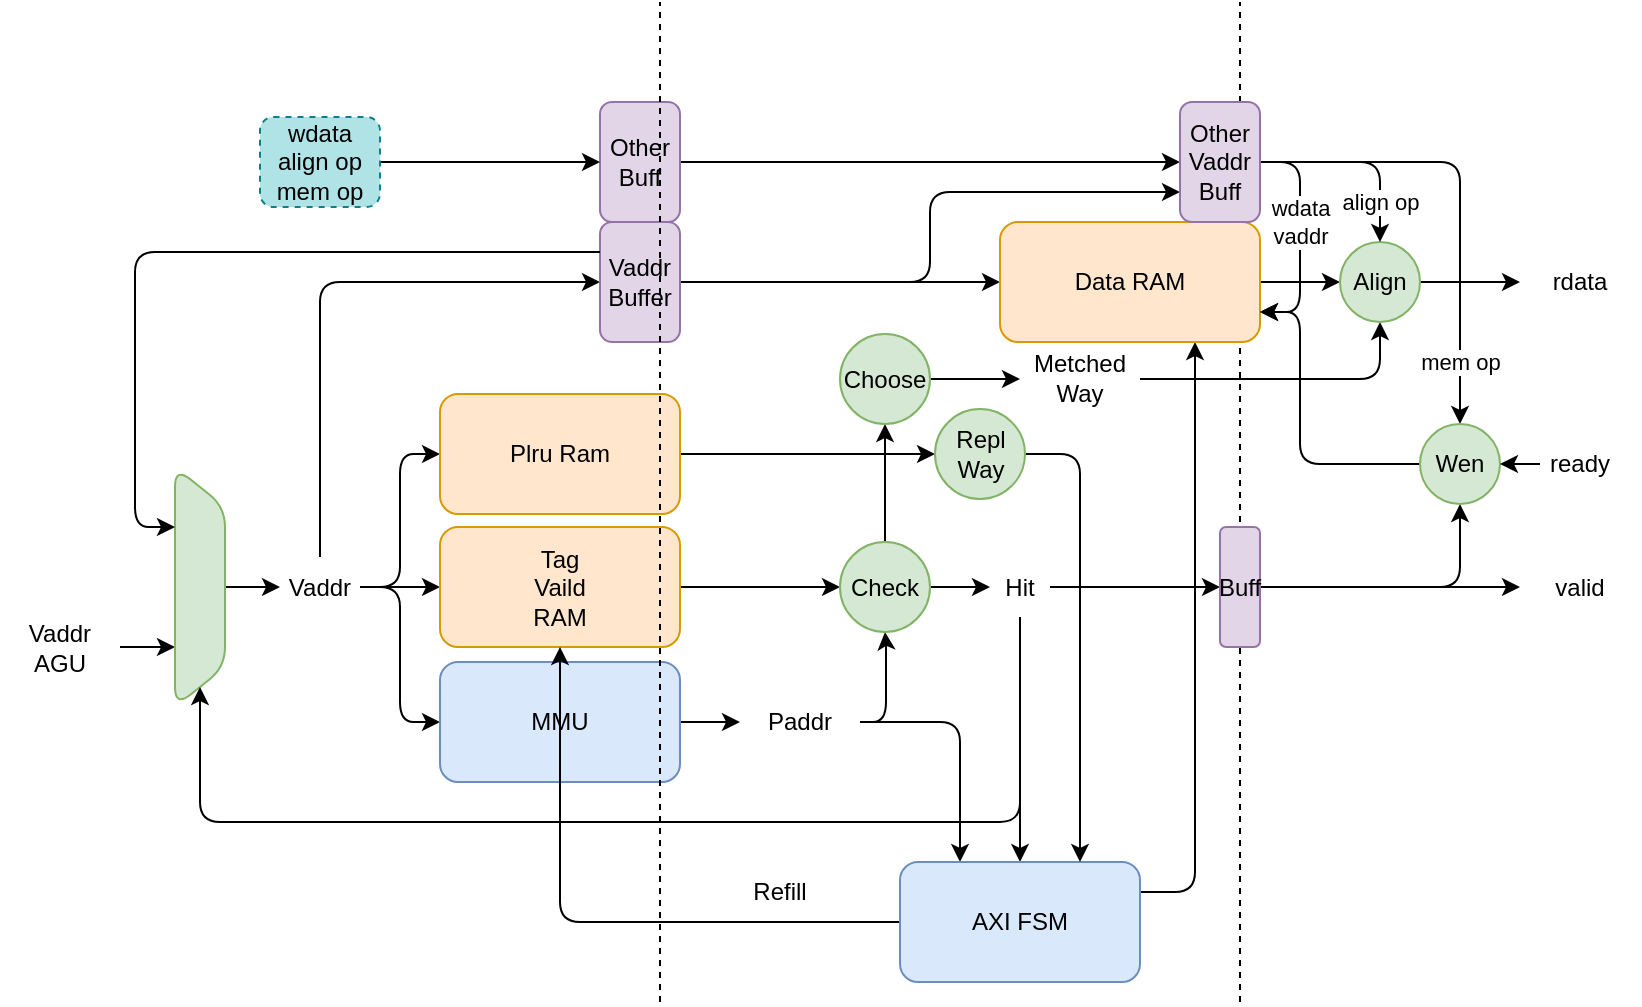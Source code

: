 <mxfile version="24.1.0" type="device">
  <diagram name="第 1 页" id="VjtNezPGuycp3r7USpgm">
    <mxGraphModel dx="1302" dy="764" grid="1" gridSize="10" guides="1" tooltips="1" connect="1" arrows="1" fold="1" page="1" pageScale="1" pageWidth="827" pageHeight="1169" math="0" shadow="0">
      <root>
        <mxCell id="0" />
        <mxCell id="1" parent="0" />
        <mxCell id="yzlKB35T4qMyLGQvj3vr-58" style="edgeStyle=orthogonalEdgeStyle;rounded=1;orthogonalLoop=1;jettySize=auto;html=1;exitX=1;exitY=0.5;exitDx=0;exitDy=0;entryX=0;entryY=0.5;entryDx=0;entryDy=0;" edge="1" parent="1" source="yzlKB35T4qMyLGQvj3vr-63" target="yzlKB35T4qMyLGQvj3vr-65">
          <mxGeometry relative="1" as="geometry">
            <mxPoint x="190" y="550" as="targetPoint" />
          </mxGeometry>
        </mxCell>
        <mxCell id="yzlKB35T4qMyLGQvj3vr-59" style="edgeStyle=orthogonalEdgeStyle;rounded=1;orthogonalLoop=1;jettySize=auto;html=1;exitX=1;exitY=0.5;exitDx=0;exitDy=0;entryX=0;entryY=0.5;entryDx=0;entryDy=0;" edge="1" parent="1" source="yzlKB35T4qMyLGQvj3vr-63" target="yzlKB35T4qMyLGQvj3vr-69">
          <mxGeometry relative="1" as="geometry">
            <mxPoint x="190" y="270" as="targetPoint" />
          </mxGeometry>
        </mxCell>
        <mxCell id="yzlKB35T4qMyLGQvj3vr-61" style="edgeStyle=orthogonalEdgeStyle;rounded=1;orthogonalLoop=1;jettySize=auto;html=1;exitX=0.5;exitY=0;exitDx=0;exitDy=0;entryX=0;entryY=0.5;entryDx=0;entryDy=0;" edge="1" parent="1" source="yzlKB35T4qMyLGQvj3vr-63" target="yzlKB35T4qMyLGQvj3vr-91">
          <mxGeometry relative="1" as="geometry" />
        </mxCell>
        <mxCell id="yzlKB35T4qMyLGQvj3vr-62" style="edgeStyle=orthogonalEdgeStyle;rounded=1;orthogonalLoop=1;jettySize=auto;html=1;exitX=1;exitY=0.5;exitDx=0;exitDy=0;entryX=0;entryY=0.5;entryDx=0;entryDy=0;" edge="1" parent="1" source="yzlKB35T4qMyLGQvj3vr-63" target="yzlKB35T4qMyLGQvj3vr-106">
          <mxGeometry relative="1" as="geometry">
            <mxPoint x="210" y="360.0" as="targetPoint" />
          </mxGeometry>
        </mxCell>
        <mxCell id="yzlKB35T4qMyLGQvj3vr-63" value="Vaddr" style="text;html=1;align=center;verticalAlign=middle;whiteSpace=wrap;rounded=1;" vertex="1" parent="1">
          <mxGeometry x="140" y="417.5" width="40" height="30" as="geometry" />
        </mxCell>
        <mxCell id="yzlKB35T4qMyLGQvj3vr-64" style="edgeStyle=orthogonalEdgeStyle;rounded=1;orthogonalLoop=1;jettySize=auto;html=1;exitX=1;exitY=0.5;exitDx=0;exitDy=0;" edge="1" parent="1" source="yzlKB35T4qMyLGQvj3vr-65" target="yzlKB35T4qMyLGQvj3vr-74">
          <mxGeometry relative="1" as="geometry">
            <mxPoint x="395" y="500" as="targetPoint" />
          </mxGeometry>
        </mxCell>
        <mxCell id="yzlKB35T4qMyLGQvj3vr-65" value="MMU" style="rounded=1;whiteSpace=wrap;html=1;fillColor=#dae8fc;strokeColor=#6c8ebf;" vertex="1" parent="1">
          <mxGeometry x="220" y="470" width="120" height="60" as="geometry" />
        </mxCell>
        <mxCell id="yzlKB35T4qMyLGQvj3vr-68" style="edgeStyle=orthogonalEdgeStyle;rounded=1;orthogonalLoop=1;jettySize=auto;html=1;exitX=1;exitY=0.5;exitDx=0;exitDy=0;" edge="1" parent="1" source="yzlKB35T4qMyLGQvj3vr-69" target="yzlKB35T4qMyLGQvj3vr-78">
          <mxGeometry relative="1" as="geometry">
            <mxPoint x="400" y="432.5" as="targetPoint" />
          </mxGeometry>
        </mxCell>
        <mxCell id="yzlKB35T4qMyLGQvj3vr-69" value="Tag&lt;div&gt;Vaild&lt;/div&gt;&lt;div&gt;RAM&lt;/div&gt;" style="rounded=1;whiteSpace=wrap;html=1;fillColor=#ffe6cc;strokeColor=#d79b00;" vertex="1" parent="1">
          <mxGeometry x="220" y="402.5" width="120" height="60" as="geometry" />
        </mxCell>
        <mxCell id="yzlKB35T4qMyLGQvj3vr-70" style="edgeStyle=orthogonalEdgeStyle;rounded=1;orthogonalLoop=1;jettySize=auto;html=1;exitX=0.5;exitY=0;exitDx=0;exitDy=0;entryX=0;entryY=0.5;entryDx=0;entryDy=0;" edge="1" parent="1" source="yzlKB35T4qMyLGQvj3vr-71" target="yzlKB35T4qMyLGQvj3vr-63">
          <mxGeometry relative="1" as="geometry" />
        </mxCell>
        <mxCell id="yzlKB35T4qMyLGQvj3vr-141" style="edgeStyle=orthogonalEdgeStyle;rounded=1;orthogonalLoop=1;jettySize=auto;html=1;exitX=0.75;exitY=1;exitDx=0;exitDy=0;startArrow=classic;startFill=1;endArrow=none;endFill=0;" edge="1" parent="1" source="yzlKB35T4qMyLGQvj3vr-71" target="yzlKB35T4qMyLGQvj3vr-142">
          <mxGeometry relative="1" as="geometry">
            <mxPoint x="60" y="462.6" as="targetPoint" />
          </mxGeometry>
        </mxCell>
        <mxCell id="yzlKB35T4qMyLGQvj3vr-71" value="" style="shape=trapezoid;perimeter=trapezoidPerimeter;whiteSpace=wrap;html=1;fixedSize=1;rotation=90;rounded=1;fillColor=#d5e8d4;strokeColor=#82b366;" vertex="1" parent="1">
          <mxGeometry x="40" y="420" width="120" height="25" as="geometry" />
        </mxCell>
        <mxCell id="yzlKB35T4qMyLGQvj3vr-72" style="edgeStyle=orthogonalEdgeStyle;rounded=1;orthogonalLoop=1;jettySize=auto;html=1;exitX=1;exitY=0.5;exitDx=0;exitDy=0;entryX=0.5;entryY=1;entryDx=0;entryDy=0;" edge="1" parent="1" source="yzlKB35T4qMyLGQvj3vr-74" target="yzlKB35T4qMyLGQvj3vr-78">
          <mxGeometry relative="1" as="geometry">
            <Array as="points">
              <mxPoint x="443" y="500" />
              <mxPoint x="443" y="461" />
            </Array>
          </mxGeometry>
        </mxCell>
        <mxCell id="yzlKB35T4qMyLGQvj3vr-73" style="edgeStyle=orthogonalEdgeStyle;rounded=1;orthogonalLoop=1;jettySize=auto;html=1;exitX=1;exitY=0.5;exitDx=0;exitDy=0;entryX=0.25;entryY=0;entryDx=0;entryDy=0;" edge="1" parent="1" source="yzlKB35T4qMyLGQvj3vr-74" target="yzlKB35T4qMyLGQvj3vr-101">
          <mxGeometry relative="1" as="geometry" />
        </mxCell>
        <mxCell id="yzlKB35T4qMyLGQvj3vr-74" value="Paddr" style="text;html=1;align=center;verticalAlign=middle;whiteSpace=wrap;rounded=1;" vertex="1" parent="1">
          <mxGeometry x="370" y="485" width="60" height="30" as="geometry" />
        </mxCell>
        <mxCell id="yzlKB35T4qMyLGQvj3vr-75" style="edgeStyle=orthogonalEdgeStyle;rounded=1;orthogonalLoop=1;jettySize=auto;html=1;exitX=1;exitY=0.5;exitDx=0;exitDy=0;" edge="1" parent="1" source="yzlKB35T4qMyLGQvj3vr-78" target="yzlKB35T4qMyLGQvj3vr-82">
          <mxGeometry relative="1" as="geometry">
            <mxPoint x="490.0" y="432.397" as="targetPoint" />
          </mxGeometry>
        </mxCell>
        <mxCell id="yzlKB35T4qMyLGQvj3vr-173" style="edgeStyle=orthogonalEdgeStyle;rounded=1;orthogonalLoop=1;jettySize=auto;html=1;exitX=0.5;exitY=0;exitDx=0;exitDy=0;entryX=0.5;entryY=1;entryDx=0;entryDy=0;" edge="1" parent="1" source="yzlKB35T4qMyLGQvj3vr-78" target="yzlKB35T4qMyLGQvj3vr-96">
          <mxGeometry relative="1" as="geometry" />
        </mxCell>
        <mxCell id="yzlKB35T4qMyLGQvj3vr-78" value="Check" style="ellipse;whiteSpace=wrap;html=1;aspect=fixed;rounded=1;fillColor=#d5e8d4;strokeColor=#82b366;" vertex="1" parent="1">
          <mxGeometry x="420" y="410" width="45" height="45" as="geometry" />
        </mxCell>
        <mxCell id="yzlKB35T4qMyLGQvj3vr-79" style="edgeStyle=orthogonalEdgeStyle;rounded=1;orthogonalLoop=1;jettySize=auto;html=1;exitX=0.5;exitY=1;exitDx=0;exitDy=0;entryX=1;entryY=0.5;entryDx=0;entryDy=0;" edge="1" parent="1" source="yzlKB35T4qMyLGQvj3vr-82" target="yzlKB35T4qMyLGQvj3vr-71">
          <mxGeometry relative="1" as="geometry">
            <Array as="points">
              <mxPoint x="510" y="550" />
              <mxPoint x="100" y="550" />
            </Array>
          </mxGeometry>
        </mxCell>
        <mxCell id="yzlKB35T4qMyLGQvj3vr-80" style="edgeStyle=orthogonalEdgeStyle;rounded=1;orthogonalLoop=1;jettySize=auto;html=1;exitX=1;exitY=0.5;exitDx=0;exitDy=0;" edge="1" parent="1" source="yzlKB35T4qMyLGQvj3vr-82" target="yzlKB35T4qMyLGQvj3vr-135">
          <mxGeometry relative="1" as="geometry">
            <mxPoint x="595.0" y="432.5" as="targetPoint" />
          </mxGeometry>
        </mxCell>
        <mxCell id="yzlKB35T4qMyLGQvj3vr-81" style="edgeStyle=orthogonalEdgeStyle;rounded=1;orthogonalLoop=1;jettySize=auto;html=1;exitX=0.5;exitY=1;exitDx=0;exitDy=0;entryX=0.5;entryY=0;entryDx=0;entryDy=0;" edge="1" parent="1" source="yzlKB35T4qMyLGQvj3vr-82" target="yzlKB35T4qMyLGQvj3vr-101">
          <mxGeometry relative="1" as="geometry" />
        </mxCell>
        <mxCell id="yzlKB35T4qMyLGQvj3vr-82" value="Hit" style="text;html=1;align=center;verticalAlign=middle;whiteSpace=wrap;rounded=1;" vertex="1" parent="1">
          <mxGeometry x="495" y="417.5" width="30" height="30" as="geometry" />
        </mxCell>
        <mxCell id="yzlKB35T4qMyLGQvj3vr-130" style="edgeStyle=orthogonalEdgeStyle;rounded=1;orthogonalLoop=1;jettySize=auto;html=1;exitX=1;exitY=0.5;exitDx=0;exitDy=0;" edge="1" parent="1" source="yzlKB35T4qMyLGQvj3vr-91" target="yzlKB35T4qMyLGQvj3vr-131">
          <mxGeometry relative="1" as="geometry">
            <mxPoint x="580.0" y="280.167" as="targetPoint" />
          </mxGeometry>
        </mxCell>
        <mxCell id="yzlKB35T4qMyLGQvj3vr-178" style="edgeStyle=orthogonalEdgeStyle;rounded=1;orthogonalLoop=1;jettySize=auto;html=1;exitX=1;exitY=0.5;exitDx=0;exitDy=0;entryX=0;entryY=0.75;entryDx=0;entryDy=0;" edge="1" parent="1" source="yzlKB35T4qMyLGQvj3vr-91" target="yzlKB35T4qMyLGQvj3vr-151">
          <mxGeometry relative="1" as="geometry" />
        </mxCell>
        <mxCell id="yzlKB35T4qMyLGQvj3vr-91" value="Vaddr Buffer" style="rounded=1;whiteSpace=wrap;html=1;fillColor=#e1d5e7;strokeColor=#9673a6;" vertex="1" parent="1">
          <mxGeometry x="300" y="250" width="40" height="60" as="geometry" />
        </mxCell>
        <mxCell id="yzlKB35T4qMyLGQvj3vr-92" style="edgeStyle=orthogonalEdgeStyle;rounded=1;orthogonalLoop=1;jettySize=auto;html=1;exitX=0;exitY=0.25;exitDx=0;exitDy=0;entryX=0.25;entryY=1;entryDx=0;entryDy=0;" edge="1" parent="1" source="yzlKB35T4qMyLGQvj3vr-91" target="yzlKB35T4qMyLGQvj3vr-71">
          <mxGeometry relative="1" as="geometry" />
        </mxCell>
        <mxCell id="yzlKB35T4qMyLGQvj3vr-125" style="edgeStyle=orthogonalEdgeStyle;rounded=1;orthogonalLoop=1;jettySize=auto;html=1;exitX=1;exitY=0.5;exitDx=0;exitDy=0;" edge="1" parent="1" source="yzlKB35T4qMyLGQvj3vr-96" target="yzlKB35T4qMyLGQvj3vr-126">
          <mxGeometry relative="1" as="geometry">
            <mxPoint x="620.0" y="313.667" as="targetPoint" />
          </mxGeometry>
        </mxCell>
        <mxCell id="yzlKB35T4qMyLGQvj3vr-96" value="&lt;div&gt;&lt;span style=&quot;background-color: initial;&quot;&gt;Choose&lt;/span&gt;&lt;/div&gt;" style="ellipse;whiteSpace=wrap;html=1;aspect=fixed;rounded=1;fillColor=#d5e8d4;strokeColor=#82b366;" vertex="1" parent="1">
          <mxGeometry x="420" y="306" width="45" height="45" as="geometry" />
        </mxCell>
        <mxCell id="yzlKB35T4qMyLGQvj3vr-137" style="edgeStyle=orthogonalEdgeStyle;rounded=1;orthogonalLoop=1;jettySize=auto;html=1;exitX=1;exitY=0.25;exitDx=0;exitDy=0;entryX=0.75;entryY=1;entryDx=0;entryDy=0;" edge="1" parent="1" source="yzlKB35T4qMyLGQvj3vr-101" target="yzlKB35T4qMyLGQvj3vr-131">
          <mxGeometry relative="1" as="geometry" />
        </mxCell>
        <mxCell id="yzlKB35T4qMyLGQvj3vr-149" style="edgeStyle=orthogonalEdgeStyle;rounded=1;orthogonalLoop=1;jettySize=auto;html=1;exitX=0;exitY=0.5;exitDx=0;exitDy=0;entryX=0.5;entryY=1;entryDx=0;entryDy=0;" edge="1" parent="1" source="yzlKB35T4qMyLGQvj3vr-101" target="yzlKB35T4qMyLGQvj3vr-69">
          <mxGeometry relative="1" as="geometry" />
        </mxCell>
        <mxCell id="yzlKB35T4qMyLGQvj3vr-101" value="AXI FSM" style="rounded=1;whiteSpace=wrap;html=1;fillColor=#dae8fc;strokeColor=#6c8ebf;" vertex="1" parent="1">
          <mxGeometry x="450.004" y="570" width="120" height="60" as="geometry" />
        </mxCell>
        <mxCell id="yzlKB35T4qMyLGQvj3vr-102" value="Refill" style="text;html=1;align=center;verticalAlign=middle;whiteSpace=wrap;rounded=1;" vertex="1" parent="1">
          <mxGeometry x="360" y="570" width="60" height="30" as="geometry" />
        </mxCell>
        <mxCell id="yzlKB35T4qMyLGQvj3vr-104" style="edgeStyle=orthogonalEdgeStyle;rounded=1;orthogonalLoop=1;jettySize=auto;html=1;exitX=1;exitY=0.5;exitDx=0;exitDy=0;entryX=0;entryY=0.5;entryDx=0;entryDy=0;" edge="1" parent="1" source="yzlKB35T4qMyLGQvj3vr-106" target="yzlKB35T4qMyLGQvj3vr-108">
          <mxGeometry relative="1" as="geometry" />
        </mxCell>
        <mxCell id="yzlKB35T4qMyLGQvj3vr-106" value="Plru Ram" style="rounded=1;whiteSpace=wrap;html=1;fillColor=#ffe6cc;strokeColor=#d79b00;" vertex="1" parent="1">
          <mxGeometry x="220" y="336" width="120" height="60" as="geometry" />
        </mxCell>
        <mxCell id="yzlKB35T4qMyLGQvj3vr-107" style="edgeStyle=orthogonalEdgeStyle;rounded=1;orthogonalLoop=1;jettySize=auto;html=1;exitX=1;exitY=0.5;exitDx=0;exitDy=0;entryX=0.75;entryY=0;entryDx=0;entryDy=0;" edge="1" parent="1" source="yzlKB35T4qMyLGQvj3vr-108" target="yzlKB35T4qMyLGQvj3vr-101">
          <mxGeometry relative="1" as="geometry" />
        </mxCell>
        <mxCell id="yzlKB35T4qMyLGQvj3vr-108" value="Repl&lt;div&gt;Way&lt;/div&gt;" style="ellipse;whiteSpace=wrap;html=1;aspect=fixed;rounded=1;fillColor=#d5e8d4;strokeColor=#82b366;" vertex="1" parent="1">
          <mxGeometry x="467.5" y="343.5" width="45" height="45" as="geometry" />
        </mxCell>
        <mxCell id="yzlKB35T4qMyLGQvj3vr-145" style="edgeStyle=orthogonalEdgeStyle;rounded=1;orthogonalLoop=1;jettySize=auto;html=1;exitX=1;exitY=0.5;exitDx=0;exitDy=0;entryX=0.5;entryY=1;entryDx=0;entryDy=0;" edge="1" parent="1" source="yzlKB35T4qMyLGQvj3vr-126" target="yzlKB35T4qMyLGQvj3vr-144">
          <mxGeometry relative="1" as="geometry" />
        </mxCell>
        <mxCell id="yzlKB35T4qMyLGQvj3vr-126" value="Metched Way" style="text;html=1;align=center;verticalAlign=middle;whiteSpace=wrap;rounded=1;" vertex="1" parent="1">
          <mxGeometry x="510.0" y="313.497" width="60" height="30" as="geometry" />
        </mxCell>
        <mxCell id="yzlKB35T4qMyLGQvj3vr-127" value="" style="endArrow=none;dashed=1;html=1;rounded=1;" edge="1" parent="1">
          <mxGeometry width="50" height="50" relative="1" as="geometry">
            <mxPoint x="620" y="640" as="sourcePoint" />
            <mxPoint x="620" y="140" as="targetPoint" />
          </mxGeometry>
        </mxCell>
        <mxCell id="yzlKB35T4qMyLGQvj3vr-143" style="edgeStyle=orthogonalEdgeStyle;rounded=1;orthogonalLoop=1;jettySize=auto;html=1;exitX=1;exitY=0.5;exitDx=0;exitDy=0;" edge="1" parent="1" source="yzlKB35T4qMyLGQvj3vr-131" target="yzlKB35T4qMyLGQvj3vr-144">
          <mxGeometry relative="1" as="geometry">
            <mxPoint x="670" y="280" as="targetPoint" />
          </mxGeometry>
        </mxCell>
        <mxCell id="yzlKB35T4qMyLGQvj3vr-131" value="Data RAM" style="rounded=1;whiteSpace=wrap;html=1;fillColor=#ffe6cc;strokeColor=#d79b00;" vertex="1" parent="1">
          <mxGeometry x="500" y="250" width="130" height="60" as="geometry" />
        </mxCell>
        <mxCell id="yzlKB35T4qMyLGQvj3vr-158" style="edgeStyle=orthogonalEdgeStyle;rounded=1;orthogonalLoop=1;jettySize=auto;html=1;exitX=1;exitY=0.5;exitDx=0;exitDy=0;" edge="1" parent="1" source="yzlKB35T4qMyLGQvj3vr-135" target="yzlKB35T4qMyLGQvj3vr-170">
          <mxGeometry relative="1" as="geometry">
            <mxPoint x="760" y="432.524" as="targetPoint" />
          </mxGeometry>
        </mxCell>
        <mxCell id="yzlKB35T4qMyLGQvj3vr-163" style="edgeStyle=orthogonalEdgeStyle;rounded=1;orthogonalLoop=1;jettySize=auto;html=1;exitX=1;exitY=0.5;exitDx=0;exitDy=0;entryX=0.5;entryY=1;entryDx=0;entryDy=0;" edge="1" parent="1" source="yzlKB35T4qMyLGQvj3vr-135" target="yzlKB35T4qMyLGQvj3vr-160">
          <mxGeometry relative="1" as="geometry" />
        </mxCell>
        <mxCell id="yzlKB35T4qMyLGQvj3vr-135" value="Buff" style="rounded=1;whiteSpace=wrap;html=1;fillColor=#e1d5e7;strokeColor=#9673a6;" vertex="1" parent="1">
          <mxGeometry x="610" y="402.5" width="20" height="60" as="geometry" />
        </mxCell>
        <mxCell id="yzlKB35T4qMyLGQvj3vr-142" value="Vaddr&lt;div&gt;AGU&lt;/div&gt;" style="text;html=1;align=center;verticalAlign=middle;whiteSpace=wrap;rounded=1;" vertex="1" parent="1">
          <mxGeometry y="447.5" width="60" height="30" as="geometry" />
        </mxCell>
        <mxCell id="yzlKB35T4qMyLGQvj3vr-146" style="edgeStyle=orthogonalEdgeStyle;rounded=1;orthogonalLoop=1;jettySize=auto;html=1;exitX=1;exitY=0.5;exitDx=0;exitDy=0;" edge="1" parent="1" source="yzlKB35T4qMyLGQvj3vr-144" target="yzlKB35T4qMyLGQvj3vr-169">
          <mxGeometry relative="1" as="geometry">
            <mxPoint x="760" y="280" as="targetPoint" />
          </mxGeometry>
        </mxCell>
        <mxCell id="yzlKB35T4qMyLGQvj3vr-144" value="Align" style="ellipse;whiteSpace=wrap;html=1;aspect=fixed;fillColor=#d5e8d4;strokeColor=#82b366;rounded=1;" vertex="1" parent="1">
          <mxGeometry x="670" y="260" width="40" height="40" as="geometry" />
        </mxCell>
        <mxCell id="yzlKB35T4qMyLGQvj3vr-154" style="edgeStyle=orthogonalEdgeStyle;rounded=1;orthogonalLoop=1;jettySize=auto;html=1;exitX=1;exitY=0.5;exitDx=0;exitDy=0;entryX=0;entryY=0.5;entryDx=0;entryDy=0;" edge="1" parent="1" source="yzlKB35T4qMyLGQvj3vr-150" target="yzlKB35T4qMyLGQvj3vr-151">
          <mxGeometry relative="1" as="geometry" />
        </mxCell>
        <mxCell id="yzlKB35T4qMyLGQvj3vr-150" value="Other&lt;div&gt;Buff&lt;/div&gt;" style="rounded=1;whiteSpace=wrap;html=1;fillColor=#e1d5e7;strokeColor=#9673a6;" vertex="1" parent="1">
          <mxGeometry x="300" y="190" width="40" height="60" as="geometry" />
        </mxCell>
        <mxCell id="yzlKB35T4qMyLGQvj3vr-156" value="align op" style="edgeStyle=orthogonalEdgeStyle;rounded=1;orthogonalLoop=1;jettySize=auto;html=1;exitX=1;exitY=0.5;exitDx=0;exitDy=0;entryX=0.5;entryY=0;entryDx=0;entryDy=0;" edge="1" parent="1" source="yzlKB35T4qMyLGQvj3vr-151" target="yzlKB35T4qMyLGQvj3vr-144">
          <mxGeometry x="0.6" relative="1" as="geometry">
            <mxPoint as="offset" />
          </mxGeometry>
        </mxCell>
        <mxCell id="yzlKB35T4qMyLGQvj3vr-162" value="mem op" style="edgeStyle=orthogonalEdgeStyle;rounded=1;orthogonalLoop=1;jettySize=auto;html=1;exitX=1;exitY=0.5;exitDx=0;exitDy=0;" edge="1" parent="1" source="yzlKB35T4qMyLGQvj3vr-151" target="yzlKB35T4qMyLGQvj3vr-160">
          <mxGeometry x="0.732" relative="1" as="geometry">
            <mxPoint as="offset" />
          </mxGeometry>
        </mxCell>
        <mxCell id="yzlKB35T4qMyLGQvj3vr-168" value="wdata&lt;div&gt;vaddr&lt;/div&gt;" style="edgeStyle=orthogonalEdgeStyle;rounded=1;orthogonalLoop=1;jettySize=auto;html=1;exitX=1;exitY=0.5;exitDx=0;exitDy=0;entryX=1;entryY=0.75;entryDx=0;entryDy=0;" edge="1" parent="1" source="yzlKB35T4qMyLGQvj3vr-151" target="yzlKB35T4qMyLGQvj3vr-131">
          <mxGeometry x="-0.131" relative="1" as="geometry">
            <mxPoint as="offset" />
          </mxGeometry>
        </mxCell>
        <mxCell id="yzlKB35T4qMyLGQvj3vr-151" value="Other&lt;div&gt;Vaddr&lt;br&gt;&lt;div&gt;Buff&lt;/div&gt;&lt;/div&gt;" style="rounded=1;whiteSpace=wrap;html=1;fillColor=#e1d5e7;strokeColor=#9673a6;" vertex="1" parent="1">
          <mxGeometry x="590" y="190" width="40" height="60" as="geometry" />
        </mxCell>
        <mxCell id="yzlKB35T4qMyLGQvj3vr-153" style="edgeStyle=orthogonalEdgeStyle;rounded=1;orthogonalLoop=1;jettySize=auto;html=1;exitX=1;exitY=0.5;exitDx=0;exitDy=0;entryX=0;entryY=0.5;entryDx=0;entryDy=0;" edge="1" parent="1" source="yzlKB35T4qMyLGQvj3vr-152" target="yzlKB35T4qMyLGQvj3vr-150">
          <mxGeometry relative="1" as="geometry" />
        </mxCell>
        <mxCell id="yzlKB35T4qMyLGQvj3vr-152" value="wdata&lt;div&gt;align op&lt;/div&gt;&lt;div&gt;mem op&lt;/div&gt;" style="text;html=1;align=center;verticalAlign=middle;whiteSpace=wrap;rounded=1;strokeColor=#0e8088;dashed=1;fillColor=#b0e3e6;" vertex="1" parent="1">
          <mxGeometry x="130" y="197.5" width="60" height="45" as="geometry" />
        </mxCell>
        <mxCell id="yzlKB35T4qMyLGQvj3vr-165" style="edgeStyle=orthogonalEdgeStyle;rounded=1;orthogonalLoop=1;jettySize=auto;html=1;exitX=0;exitY=0.5;exitDx=0;exitDy=0;entryX=1;entryY=0.75;entryDx=0;entryDy=0;" edge="1" parent="1" source="yzlKB35T4qMyLGQvj3vr-160" target="yzlKB35T4qMyLGQvj3vr-131">
          <mxGeometry relative="1" as="geometry">
            <Array as="points">
              <mxPoint x="650" y="371" />
              <mxPoint x="650" y="295" />
            </Array>
          </mxGeometry>
        </mxCell>
        <mxCell id="yzlKB35T4qMyLGQvj3vr-160" value="Wen" style="ellipse;whiteSpace=wrap;html=1;aspect=fixed;fillColor=#d5e8d4;strokeColor=#82b366;rounded=1;" vertex="1" parent="1">
          <mxGeometry x="710" y="351" width="40" height="40" as="geometry" />
        </mxCell>
        <mxCell id="yzlKB35T4qMyLGQvj3vr-167" style="edgeStyle=orthogonalEdgeStyle;rounded=1;orthogonalLoop=1;jettySize=auto;html=1;exitX=0;exitY=0.5;exitDx=0;exitDy=0;entryX=1;entryY=0.5;entryDx=0;entryDy=0;" edge="1" parent="1" source="yzlKB35T4qMyLGQvj3vr-166" target="yzlKB35T4qMyLGQvj3vr-160">
          <mxGeometry relative="1" as="geometry" />
        </mxCell>
        <mxCell id="yzlKB35T4qMyLGQvj3vr-166" value="ready" style="text;html=1;align=center;verticalAlign=middle;whiteSpace=wrap;rounded=1;" vertex="1" parent="1">
          <mxGeometry x="770" y="356" width="40" height="30" as="geometry" />
        </mxCell>
        <mxCell id="yzlKB35T4qMyLGQvj3vr-169" value="rdata" style="text;html=1;align=center;verticalAlign=middle;whiteSpace=wrap;rounded=1;" vertex="1" parent="1">
          <mxGeometry x="760" y="265" width="60" height="30" as="geometry" />
        </mxCell>
        <mxCell id="yzlKB35T4qMyLGQvj3vr-170" value="valid" style="text;html=1;align=center;verticalAlign=middle;whiteSpace=wrap;rounded=1;" vertex="1" parent="1">
          <mxGeometry x="760" y="417.504" width="60" height="30" as="geometry" />
        </mxCell>
        <mxCell id="yzlKB35T4qMyLGQvj3vr-97" value="" style="endArrow=none;dashed=1;html=1;rounded=1;" edge="1" parent="1">
          <mxGeometry width="50" height="50" relative="1" as="geometry">
            <mxPoint x="330" y="640" as="sourcePoint" />
            <mxPoint x="330" y="140" as="targetPoint" />
          </mxGeometry>
        </mxCell>
      </root>
    </mxGraphModel>
  </diagram>
</mxfile>
